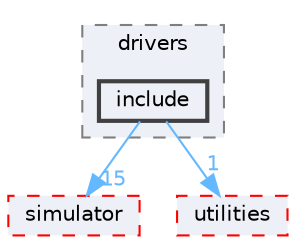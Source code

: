 digraph "include"
{
 // INTERACTIVE_SVG=YES
 // LATEX_PDF_SIZE
  bgcolor="transparent";
  edge [fontname=Helvetica,fontsize=10,labelfontname=Helvetica,labelfontsize=10];
  node [fontname=Helvetica,fontsize=10,shape=box,height=0.2,width=0.4];
  compound=true
  subgraph clusterdir_ce9acbebd20a964a9fb527ea0a00b86e {
    graph [ bgcolor="#edf0f7", pencolor="grey50", label="drivers", fontname=Helvetica,fontsize=10 style="filled,dashed", URL="dir_ce9acbebd20a964a9fb527ea0a00b86e.html",tooltip=""]
  dir_098d6dbb805f4fa1ee37a633d37d2098 [label="include", fillcolor="#edf0f7", color="grey25", style="filled,bold", URL="dir_098d6dbb805f4fa1ee37a633d37d2098.html",tooltip=""];
  }
  dir_420f87287d5a5fc6f35b7971ed84ed3f [label="simulator", fillcolor="#edf0f7", color="red", style="filled,dashed", URL="dir_420f87287d5a5fc6f35b7971ed84ed3f.html",tooltip=""];
  dir_f18bcf57bbcb015d680a06f545708a64 [label="utilities", fillcolor="#edf0f7", color="red", style="filled,dashed", URL="dir_f18bcf57bbcb015d680a06f545708a64.html",tooltip=""];
  dir_098d6dbb805f4fa1ee37a633d37d2098->dir_420f87287d5a5fc6f35b7971ed84ed3f [headlabel="15", labeldistance=1.5 headhref="dir_000009_000021.html" href="dir_000009_000021.html" color="steelblue1" fontcolor="steelblue1"];
  dir_098d6dbb805f4fa1ee37a633d37d2098->dir_f18bcf57bbcb015d680a06f545708a64 [headlabel="1", labeldistance=1.5 headhref="dir_000009_000034.html" href="dir_000009_000034.html" color="steelblue1" fontcolor="steelblue1"];
}
